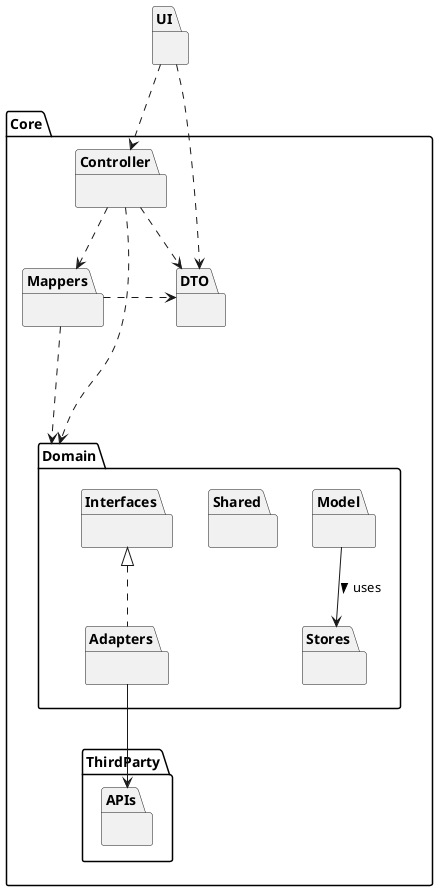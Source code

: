@startuml

skinparam classAttributeIconSize 0
/'hide empty methods
hide empty attributes'/


'PACKAGES
package UI {

}

package Core {


package Controller {

}

package Domain {

package Model {

}


package Stores {

}

package Shared {

}



package Adapters {

}

package Interfaces {

}

}



package Mappers {

}

package DTO {

}

package ThirdParty {

package APIs {

}


}

}

Controller ..> Mappers
Controller ..> DTO
Controller ..> Domain
Mappers ...> Domain
Mappers .> DTO
UI ..> Controller
UI ..> DTO
Model --> Stores : uses >
Interfaces <|.. Adapters
Adapters --> APIs



@enduml